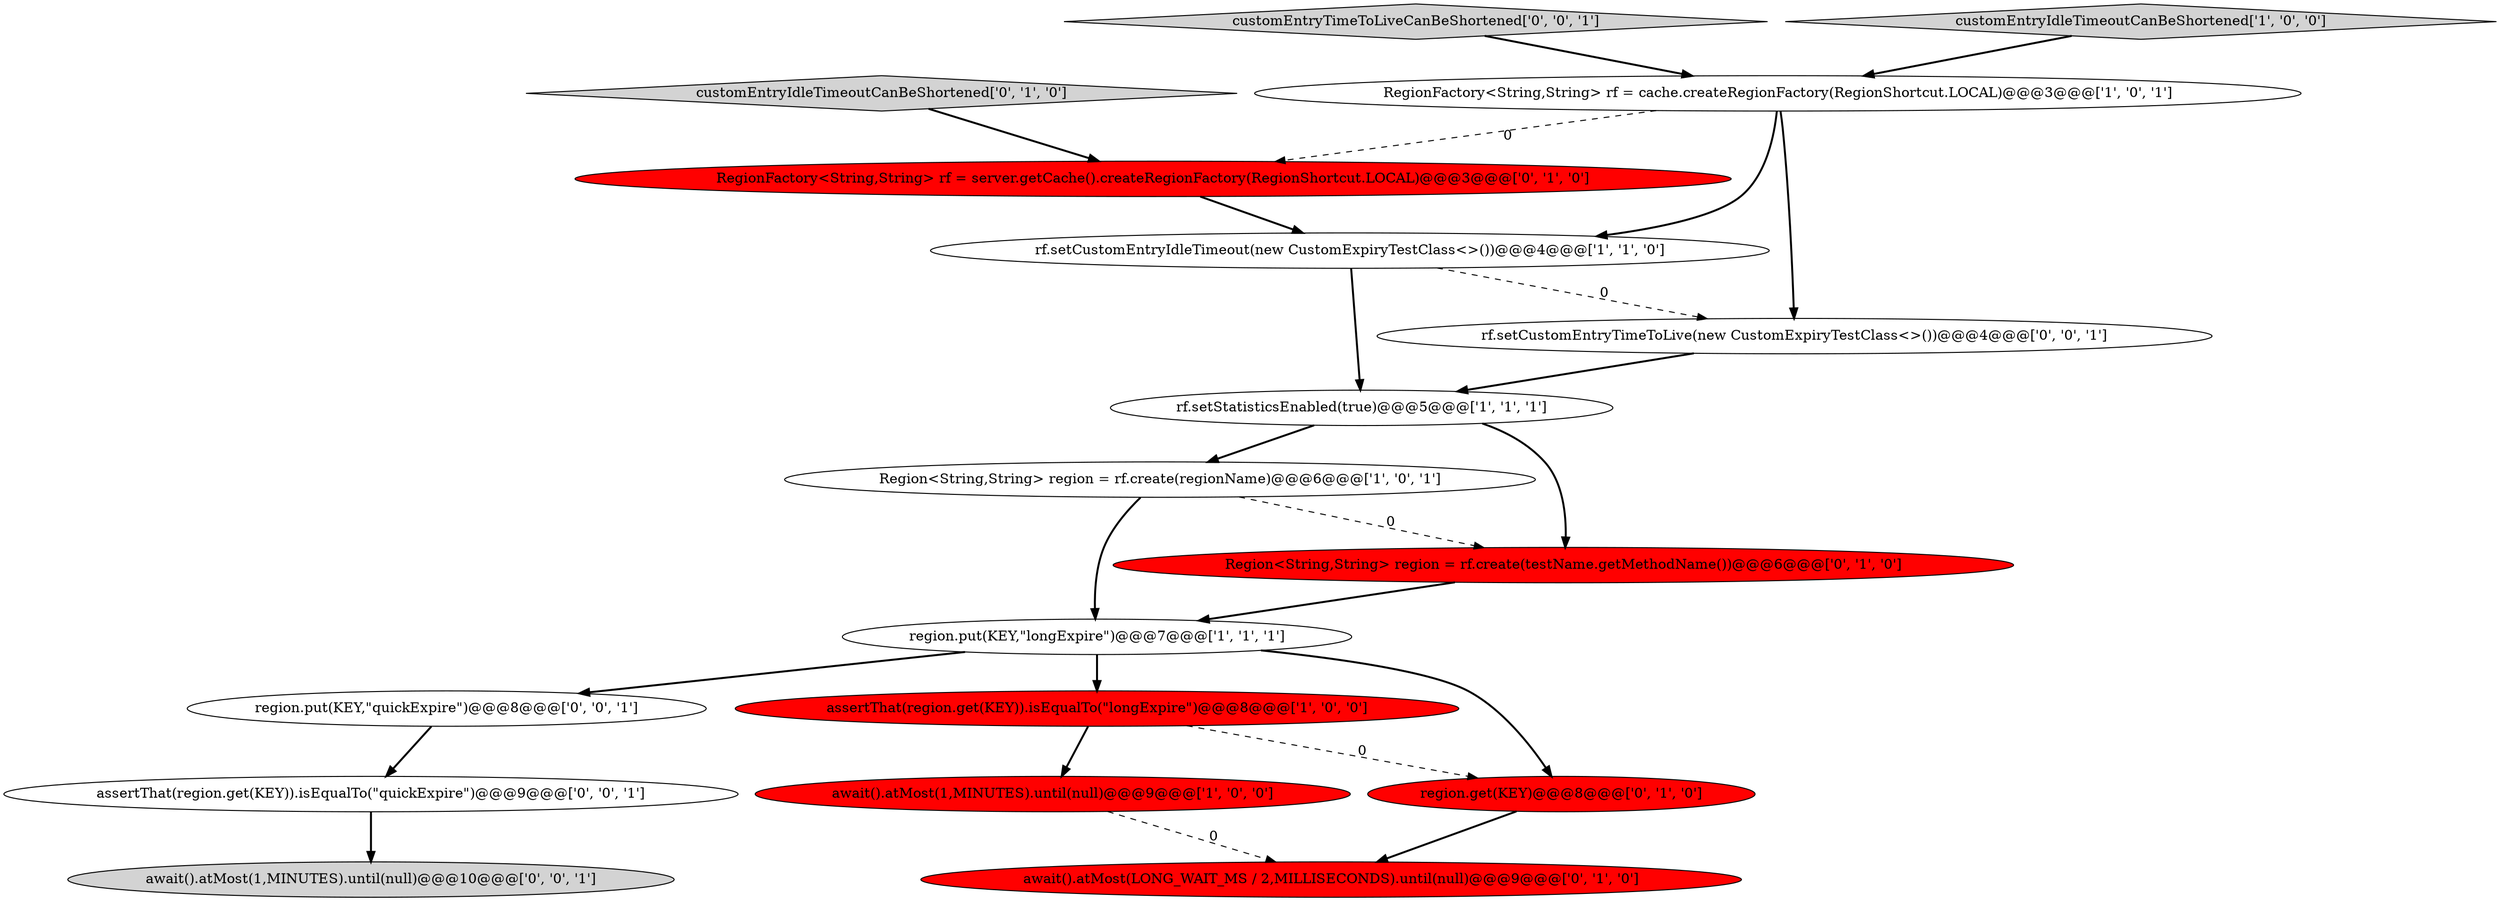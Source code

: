 digraph {
15 [style = filled, label = "assertThat(region.get(KEY)).isEqualTo(\"quickExpire\")@@@9@@@['0', '0', '1']", fillcolor = white, shape = ellipse image = "AAA0AAABBB3BBB"];
8 [style = filled, label = "customEntryIdleTimeoutCanBeShortened['0', '1', '0']", fillcolor = lightgray, shape = diamond image = "AAA0AAABBB2BBB"];
9 [style = filled, label = "RegionFactory<String,String> rf = server.getCache().createRegionFactory(RegionShortcut.LOCAL)@@@3@@@['0', '1', '0']", fillcolor = red, shape = ellipse image = "AAA1AAABBB2BBB"];
10 [style = filled, label = "await().atMost(LONG_WAIT_MS / 2,MILLISECONDS).until(null)@@@9@@@['0', '1', '0']", fillcolor = red, shape = ellipse image = "AAA1AAABBB2BBB"];
13 [style = filled, label = "region.put(KEY,\"quickExpire\")@@@8@@@['0', '0', '1']", fillcolor = white, shape = ellipse image = "AAA0AAABBB3BBB"];
16 [style = filled, label = "customEntryTimeToLiveCanBeShortened['0', '0', '1']", fillcolor = lightgray, shape = diamond image = "AAA0AAABBB3BBB"];
4 [style = filled, label = "rf.setCustomEntryIdleTimeout(new CustomExpiryTestClass<>())@@@4@@@['1', '1', '0']", fillcolor = white, shape = ellipse image = "AAA0AAABBB1BBB"];
1 [style = filled, label = "RegionFactory<String,String> rf = cache.createRegionFactory(RegionShortcut.LOCAL)@@@3@@@['1', '0', '1']", fillcolor = white, shape = ellipse image = "AAA0AAABBB1BBB"];
14 [style = filled, label = "await().atMost(1,MINUTES).until(null)@@@10@@@['0', '0', '1']", fillcolor = lightgray, shape = ellipse image = "AAA0AAABBB3BBB"];
6 [style = filled, label = "Region<String,String> region = rf.create(regionName)@@@6@@@['1', '0', '1']", fillcolor = white, shape = ellipse image = "AAA0AAABBB1BBB"];
2 [style = filled, label = "await().atMost(1,MINUTES).until(null)@@@9@@@['1', '0', '0']", fillcolor = red, shape = ellipse image = "AAA1AAABBB1BBB"];
0 [style = filled, label = "customEntryIdleTimeoutCanBeShortened['1', '0', '0']", fillcolor = lightgray, shape = diamond image = "AAA0AAABBB1BBB"];
12 [style = filled, label = "Region<String,String> region = rf.create(testName.getMethodName())@@@6@@@['0', '1', '0']", fillcolor = red, shape = ellipse image = "AAA1AAABBB2BBB"];
5 [style = filled, label = "rf.setStatisticsEnabled(true)@@@5@@@['1', '1', '1']", fillcolor = white, shape = ellipse image = "AAA0AAABBB1BBB"];
11 [style = filled, label = "region.get(KEY)@@@8@@@['0', '1', '0']", fillcolor = red, shape = ellipse image = "AAA1AAABBB2BBB"];
3 [style = filled, label = "assertThat(region.get(KEY)).isEqualTo(\"longExpire\")@@@8@@@['1', '0', '0']", fillcolor = red, shape = ellipse image = "AAA1AAABBB1BBB"];
7 [style = filled, label = "region.put(KEY,\"longExpire\")@@@7@@@['1', '1', '1']", fillcolor = white, shape = ellipse image = "AAA0AAABBB1BBB"];
17 [style = filled, label = "rf.setCustomEntryTimeToLive(new CustomExpiryTestClass<>())@@@4@@@['0', '0', '1']", fillcolor = white, shape = ellipse image = "AAA0AAABBB3BBB"];
7->13 [style = bold, label=""];
1->4 [style = bold, label=""];
17->5 [style = bold, label=""];
7->11 [style = bold, label=""];
15->14 [style = bold, label=""];
4->17 [style = dashed, label="0"];
9->4 [style = bold, label=""];
1->9 [style = dashed, label="0"];
12->7 [style = bold, label=""];
7->3 [style = bold, label=""];
2->10 [style = dashed, label="0"];
1->17 [style = bold, label=""];
6->12 [style = dashed, label="0"];
5->6 [style = bold, label=""];
3->2 [style = bold, label=""];
5->12 [style = bold, label=""];
16->1 [style = bold, label=""];
11->10 [style = bold, label=""];
0->1 [style = bold, label=""];
8->9 [style = bold, label=""];
13->15 [style = bold, label=""];
6->7 [style = bold, label=""];
4->5 [style = bold, label=""];
3->11 [style = dashed, label="0"];
}

